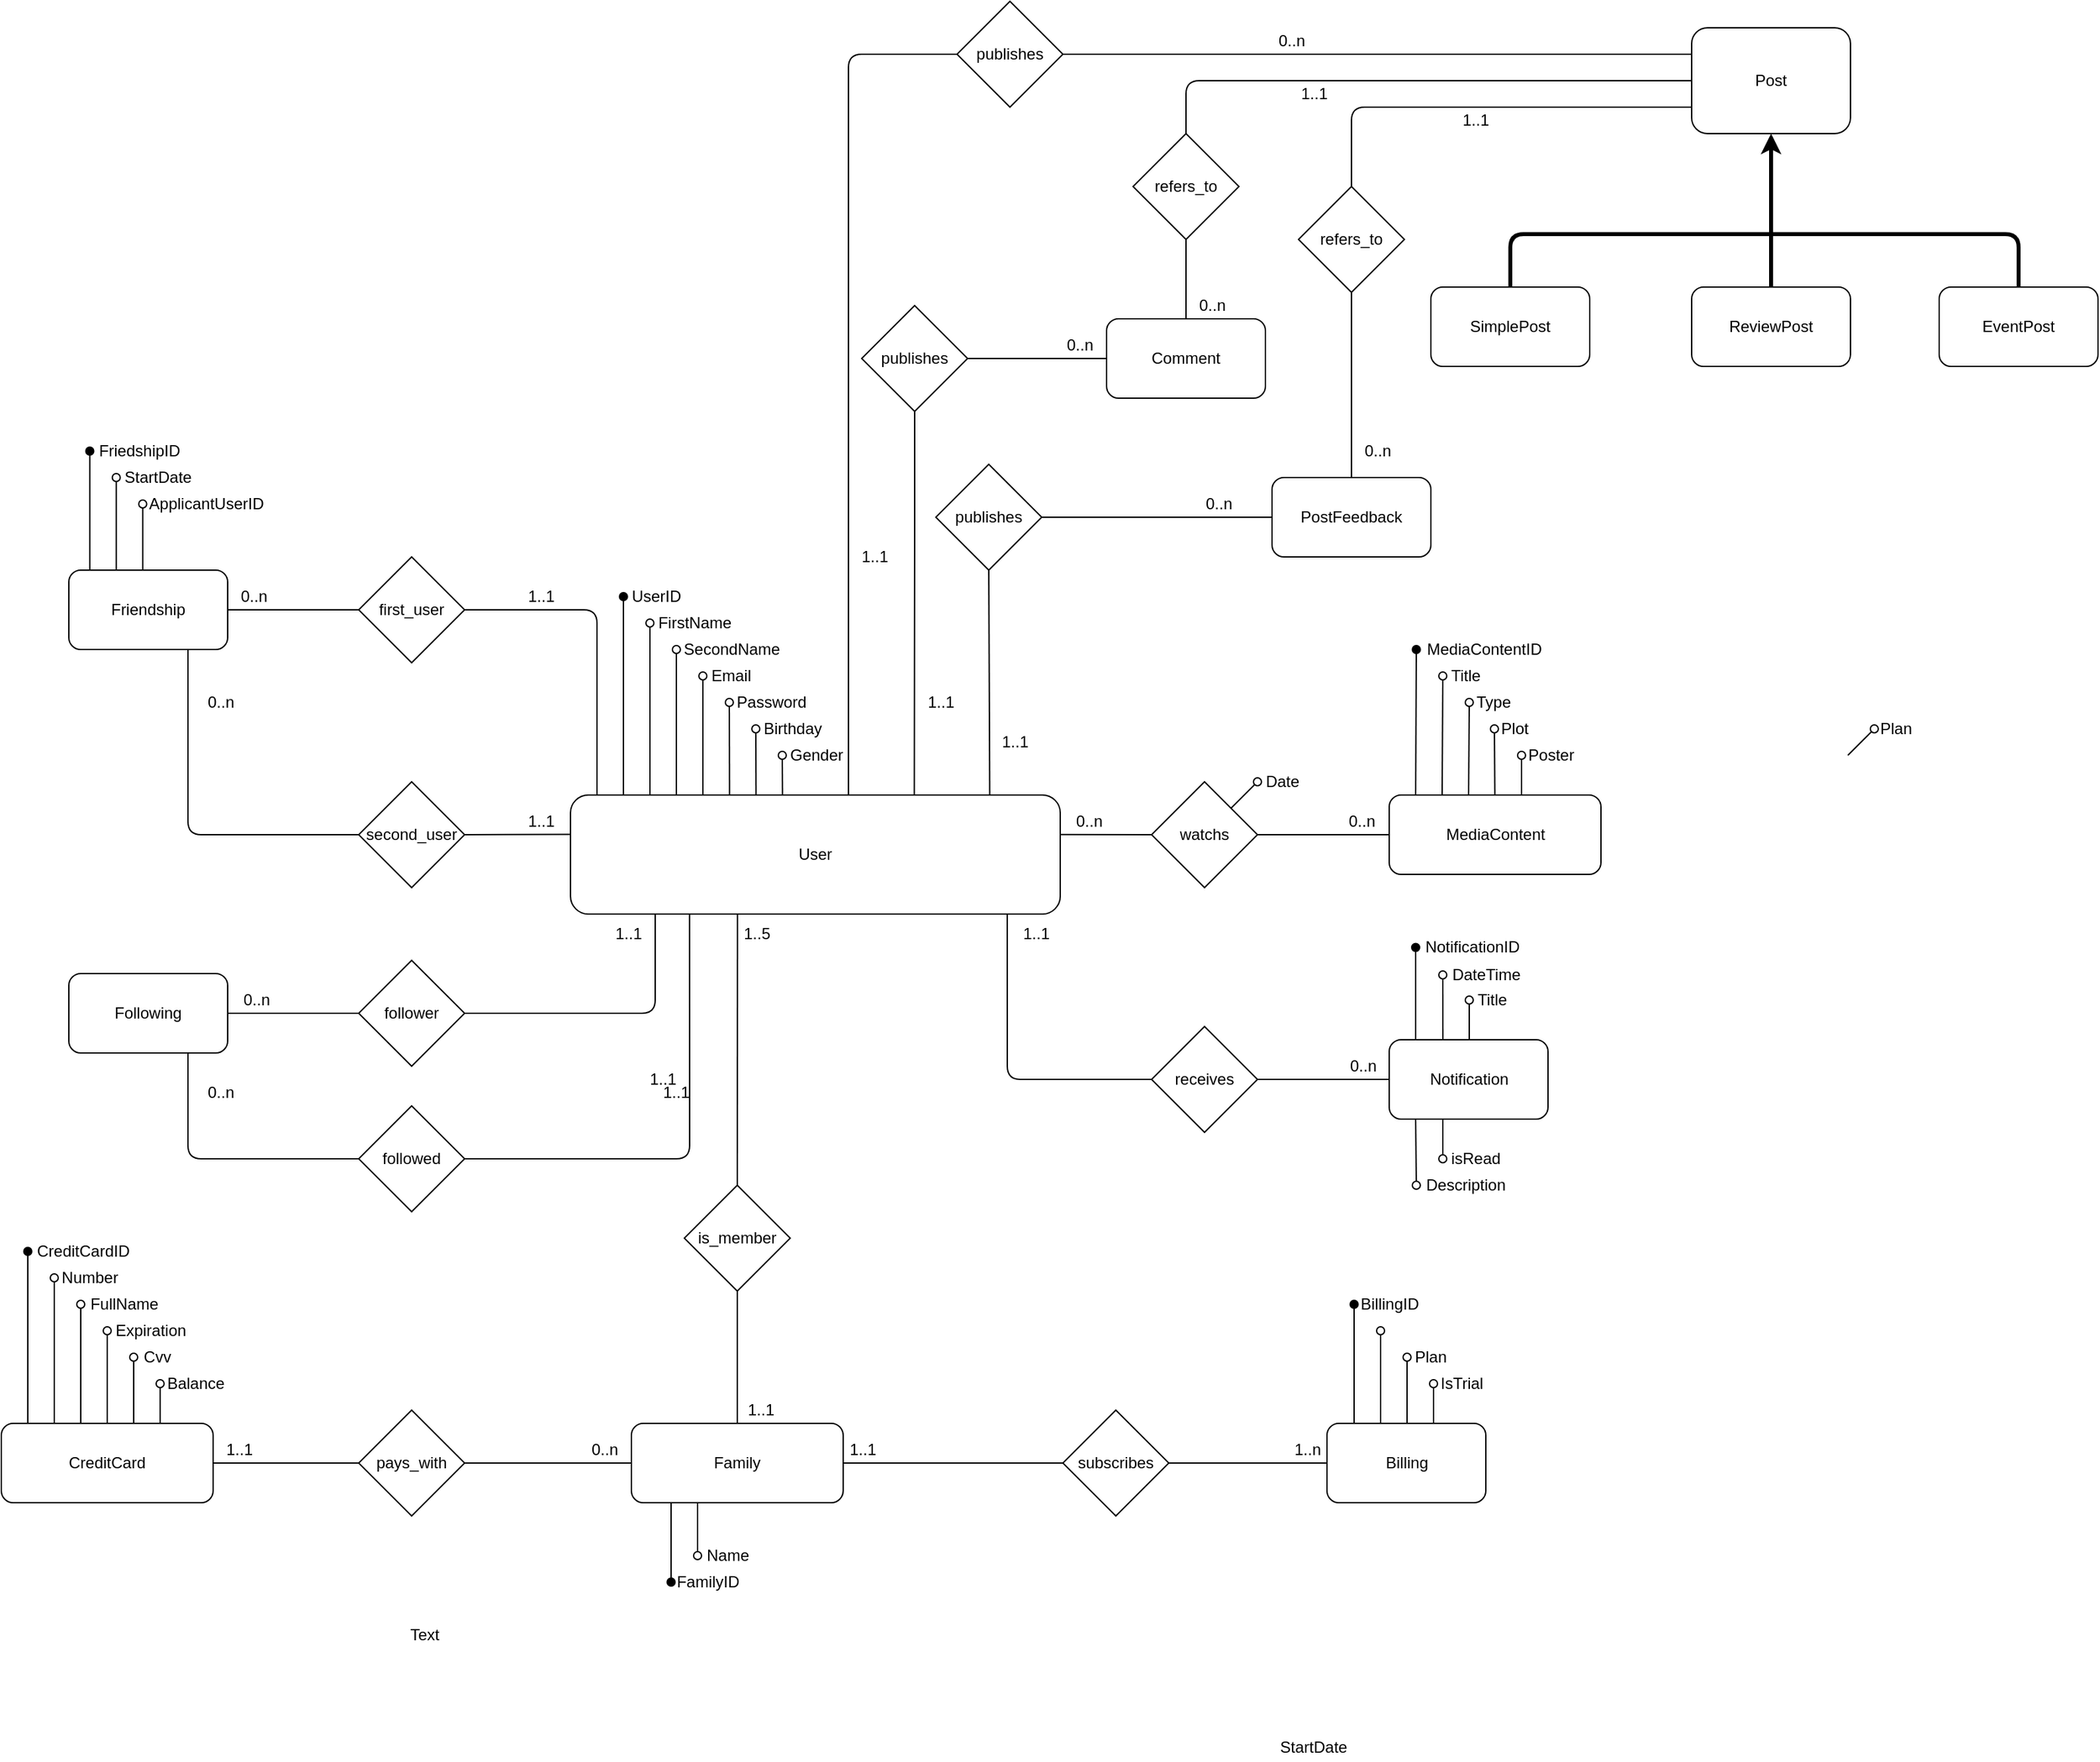 <mxfile type="device" version="12.8.1"><diagram id="L1P09S_5hTDsqI9xaxgo" name="Page-1"><mxGraphModel grid="1" tooltips="1" dx="4287" dy="3089" gridSize="10" guides="1" connect="1" arrows="1" fold="1" page="1" pageScale="1" pageWidth="827" pageHeight="1169" math="0" shadow="0"><root><mxCell id="0"/><mxCell id="1" parent="0"/><mxCell id="2-4jXwVwvctBE40ZgtUO-1" value="User" parent="1" vertex="1" style="rounded=1;whiteSpace=wrap;html=1;"><mxGeometry as="geometry" y="80" x="-370" width="370" height="90"/></mxCell><mxCell id="2-4jXwVwvctBE40ZgtUO-2" value="" parent="1" style="endArrow=oval;html=1;endFill=1;" edge="1"><mxGeometry as="geometry" width="50" height="50" relative="1"><mxPoint as="sourcePoint" y="80" x="-330"/><mxPoint as="targetPoint" y="-70" x="-330"/></mxGeometry></mxCell><mxCell id="2-4jXwVwvctBE40ZgtUO-3" value="" parent="1" style="endArrow=oval;html=1;endFill=0;" edge="1"><mxGeometry as="geometry" width="50" height="50" relative="1"><mxPoint as="sourcePoint" y="80" x="-310"/><mxPoint as="targetPoint" y="-50" x="-310"/></mxGeometry></mxCell><mxCell id="2-4jXwVwvctBE40ZgtUO-4" value="UserID" parent="1" vertex="1" style="text;html=1;strokeColor=none;fillColor=none;align=center;verticalAlign=middle;whiteSpace=wrap;rounded=0;"><mxGeometry as="geometry" y="-80" x="-325" width="40" height="20"/></mxCell><mxCell id="2-4jXwVwvctBE40ZgtUO-6" value="FirstName" parent="1" vertex="1" style="text;html=1;strokeColor=none;fillColor=none;align=center;verticalAlign=middle;whiteSpace=wrap;rounded=0;"><mxGeometry as="geometry" y="-60" x="-306" width="60" height="20"/></mxCell><mxCell id="2-4jXwVwvctBE40ZgtUO-7" value="" parent="1" style="endArrow=oval;html=1;endFill=0;" edge="1"><mxGeometry as="geometry" width="50" height="50" relative="1"><mxPoint as="sourcePoint" y="80" x="-290"/><mxPoint as="targetPoint" y="-30" x="-290"/></mxGeometry></mxCell><mxCell id="2-4jXwVwvctBE40ZgtUO-8" value="SecondName" parent="1" vertex="1" style="text;html=1;strokeColor=none;fillColor=none;align=center;verticalAlign=middle;whiteSpace=wrap;rounded=0;"><mxGeometry as="geometry" y="-40" x="-286" width="76" height="20"/></mxCell><mxCell id="2-4jXwVwvctBE40ZgtUO-11" value="" parent="1" style="endArrow=oval;html=1;endFill=0;" edge="1"><mxGeometry as="geometry" width="50" height="50" relative="1"><mxPoint as="sourcePoint" y="80" x="-270"/><mxPoint as="targetPoint" y="-10" x="-270"/></mxGeometry></mxCell><mxCell id="2-4jXwVwvctBE40ZgtUO-12" value="" parent="1" style="endArrow=oval;html=1;endFill=0;" edge="1"><mxGeometry as="geometry" width="50" height="50" relative="1"><mxPoint as="sourcePoint" y="80" x="-249.83"/><mxPoint as="targetPoint" y="10" x="-250"/></mxGeometry></mxCell><mxCell id="2-4jXwVwvctBE40ZgtUO-13" value="" parent="1" style="endArrow=oval;html=1;endFill=0;" edge="1"><mxGeometry as="geometry" width="50" height="50" relative="1"><mxPoint as="sourcePoint" y="80" x="-229.83"/><mxPoint as="targetPoint" y="30" x="-230"/></mxGeometry></mxCell><mxCell id="2-4jXwVwvctBE40ZgtUO-14" value="" parent="1" style="endArrow=oval;html=1;endFill=0;" edge="1"><mxGeometry as="geometry" width="50" height="50" relative="1"><mxPoint as="sourcePoint" y="80" x="-209.83"/><mxPoint as="targetPoint" y="50" x="-210"/></mxGeometry></mxCell><mxCell id="2-4jXwVwvctBE40ZgtUO-15" value="Email" parent="1" vertex="1" style="text;html=1;strokeColor=none;fillColor=none;align=center;verticalAlign=middle;whiteSpace=wrap;rounded=0;"><mxGeometry as="geometry" y="-20" x="-267" width="37" height="20"/></mxCell><mxCell id="2-4jXwVwvctBE40ZgtUO-16" value="Birthday" parent="1" vertex="1" style="text;html=1;strokeColor=none;fillColor=none;align=center;verticalAlign=middle;whiteSpace=wrap;rounded=0;"><mxGeometry as="geometry" y="20" x="-224" width="44" height="20"/></mxCell><mxCell id="2-4jXwVwvctBE40ZgtUO-17" value="Gender" parent="1" vertex="1" style="text;html=1;strokeColor=none;fillColor=none;align=center;verticalAlign=middle;whiteSpace=wrap;rounded=0;"><mxGeometry as="geometry" y="40" x="-203.76" width="40" height="20"/></mxCell><mxCell id="2-4jXwVwvctBE40ZgtUO-18" value="Password" parent="1" vertex="1" style="text;html=1;strokeColor=none;fillColor=none;align=center;verticalAlign=middle;whiteSpace=wrap;rounded=0;"><mxGeometry as="geometry" x="-245" width="54" height="20"/></mxCell><mxCell id="2-4jXwVwvctBE40ZgtUO-20" value="CreditCard" parent="1" vertex="1" style="rounded=1;whiteSpace=wrap;html=1;"><mxGeometry as="geometry" y="555" x="-800" width="160" height="60"/></mxCell><mxCell id="2-4jXwVwvctBE40ZgtUO-21" value="" parent="1" style="endArrow=oval;html=1;endFill=0;exitX=0.25;exitY=0;exitDx=0;exitDy=0;" edge="1" source="2-4jXwVwvctBE40ZgtUO-20"><mxGeometry as="geometry" width="50" height="50" relative="1"><mxPoint as="sourcePoint" y="535" x="-760"/><mxPoint as="targetPoint" y="445" x="-760"/></mxGeometry></mxCell><mxCell id="2-4jXwVwvctBE40ZgtUO-22" value="Number" parent="1" vertex="1" style="text;html=1;strokeColor=none;fillColor=none;align=center;verticalAlign=middle;whiteSpace=wrap;rounded=0;"><mxGeometry as="geometry" y="435" x="-756" width="46" height="20"/></mxCell><mxCell id="2-4jXwVwvctBE40ZgtUO-23" value="" parent="1" style="endArrow=oval;html=1;endFill=0;exitX=0.375;exitY=0;exitDx=0;exitDy=0;exitPerimeter=0;" edge="1" source="2-4jXwVwvctBE40ZgtUO-20"><mxGeometry as="geometry" width="50" height="50" relative="1"><mxPoint as="sourcePoint" y="535" x="-740"/><mxPoint as="targetPoint" y="465" x="-740"/></mxGeometry></mxCell><mxCell id="2-4jXwVwvctBE40ZgtUO-25" value="FullName" parent="1" vertex="1" style="text;html=1;strokeColor=none;fillColor=none;align=center;verticalAlign=middle;whiteSpace=wrap;rounded=0;"><mxGeometry as="geometry" y="455" x="-736" width="58" height="20"/></mxCell><mxCell id="2-4jXwVwvctBE40ZgtUO-26" value="" parent="1" style="endArrow=oval;html=1;endFill=0;exitX=0.5;exitY=0;exitDx=0;exitDy=0;" edge="1" source="2-4jXwVwvctBE40ZgtUO-20"><mxGeometry as="geometry" width="50" height="50" relative="1"><mxPoint as="sourcePoint" y="535" x="-720"/><mxPoint as="targetPoint" y="485" x="-720"/></mxGeometry></mxCell><mxCell id="2-4jXwVwvctBE40ZgtUO-28" value="Expiration" parent="1" vertex="1" style="text;html=1;strokeColor=none;fillColor=none;align=center;verticalAlign=middle;whiteSpace=wrap;rounded=0;"><mxGeometry as="geometry" y="475" x="-716" width="58" height="20"/></mxCell><mxCell id="2-4jXwVwvctBE40ZgtUO-29" value="" parent="1" style="endArrow=oval;html=1;endFill=0;exitX=0.625;exitY=0;exitDx=0;exitDy=0;exitPerimeter=0;" edge="1" source="2-4jXwVwvctBE40ZgtUO-20"><mxGeometry as="geometry" width="50" height="50" relative="1"><mxPoint as="sourcePoint" y="535" x="-700"/><mxPoint as="targetPoint" y="505" x="-700"/></mxGeometry></mxCell><mxCell id="2-4jXwVwvctBE40ZgtUO-30" value="Cvv" parent="1" vertex="1" style="text;html=1;strokeColor=none;fillColor=none;align=center;verticalAlign=middle;whiteSpace=wrap;rounded=0;"><mxGeometry as="geometry" y="495" x="-697" width="30" height="20"/></mxCell><mxCell id="2-4jXwVwvctBE40ZgtUO-31" value="subscribes" parent="1" vertex="1" style="rhombus;whiteSpace=wrap;html=1;"><mxGeometry as="geometry" y="545" x="2" width="80" height="80"/></mxCell><mxCell id="2-4jXwVwvctBE40ZgtUO-32" value="" parent="1" style="endArrow=none;html=1;entryX=0;entryY=0.5;entryDx=0;entryDy=0;exitX=0;exitY=1;exitDx=0;exitDy=0;" edge="1" source="2-4jXwVwvctBE40ZgtUO-45" target="2-4jXwVwvctBE40ZgtUO-31"><mxGeometry as="geometry" width="50" height="50" relative="1"><mxPoint as="sourcePoint" y="635" x="-140"/><mxPoint as="targetPoint" y="625" x="20"/></mxGeometry></mxCell><mxCell id="2-4jXwVwvctBE40ZgtUO-33" value="" parent="1" style="endArrow=none;html=1;exitX=1;exitY=0.5;exitDx=0;exitDy=0;entryX=0;entryY=0.5;entryDx=0;entryDy=0;" edge="1" source="2-4jXwVwvctBE40ZgtUO-31" target="2-4jXwVwvctBE40ZgtUO-43"><mxGeometry as="geometry" width="50" height="50" relative="1"><mxPoint as="sourcePoint" y="695" x="122"/><mxPoint as="targetPoint" y="695" x="412"/></mxGeometry></mxCell><mxCell id="2-4jXwVwvctBE40ZgtUO-35" value="" parent="1" style="endArrow=oval;html=1;endFill=0;" edge="1"><mxGeometry as="geometry" width="50" height="50" relative="1"><mxPoint as="sourcePoint" y="50" x="595"/><mxPoint as="targetPoint" y="30" x="615"/></mxGeometry></mxCell><mxCell id="2-4jXwVwvctBE40ZgtUO-36" value="Plan" parent="1" vertex="1" style="text;html=1;strokeColor=none;fillColor=none;align=center;verticalAlign=middle;whiteSpace=wrap;rounded=0;"><mxGeometry as="geometry" y="20" x="618" width="27" height="20"/></mxCell><mxCell id="2-4jXwVwvctBE40ZgtUO-43" value="Billing" parent="1" vertex="1" style="rounded=1;whiteSpace=wrap;html=1;"><mxGeometry as="geometry" y="555" x="201.5" width="120" height="60"/></mxCell><mxCell id="2-4jXwVwvctBE40ZgtUO-44" value="1..n" parent="1" vertex="1" style="text;html=1;strokeColor=none;fillColor=none;align=center;verticalAlign=middle;whiteSpace=wrap;rounded=0;"><mxGeometry as="geometry" y="565" x="171.5" width="30" height="20"/></mxCell><mxCell id="2-4jXwVwvctBE40ZgtUO-45" value="1..1" parent="1" vertex="1" style="text;html=1;strokeColor=none;fillColor=none;align=center;verticalAlign=middle;whiteSpace=wrap;rounded=0;"><mxGeometry as="geometry" y="565" x="-164" width="30" height="20"/></mxCell><mxCell id="2-4jXwVwvctBE40ZgtUO-46" value="" parent="1" style="endArrow=oval;html=1;endFill=1;" edge="1"><mxGeometry as="geometry" width="50" height="50" relative="1"><mxPoint as="sourcePoint" y="555" x="222"/><mxPoint as="targetPoint" y="465" x="222"/></mxGeometry></mxCell><mxCell id="2-4jXwVwvctBE40ZgtUO-47" value="BillingID" parent="1" vertex="1" style="text;html=1;strokeColor=none;fillColor=none;align=center;verticalAlign=middle;whiteSpace=wrap;rounded=0;"><mxGeometry as="geometry" y="455" x="226" width="46" height="20"/></mxCell><mxCell id="2-4jXwVwvctBE40ZgtUO-48" value="" parent="1" style="endArrow=oval;html=1;endFill=0;" edge="1"><mxGeometry as="geometry" width="50" height="50" relative="1"><mxPoint as="sourcePoint" y="555" x="242"/><mxPoint as="targetPoint" y="485" x="242"/></mxGeometry></mxCell><mxCell id="2-4jXwVwvctBE40ZgtUO-49" value="Plan" parent="1" vertex="1" style="text;html=1;strokeColor=none;fillColor=none;align=center;verticalAlign=middle;whiteSpace=wrap;rounded=0;"><mxGeometry as="geometry" y="495" x="267" width="26" height="20"/></mxCell><mxCell id="2-4jXwVwvctBE40ZgtUO-50" value="" parent="1" style="endArrow=oval;html=1;endFill=0;" edge="1"><mxGeometry as="geometry" width="50" height="50" relative="1"><mxPoint as="sourcePoint" y="555" x="262"/><mxPoint as="targetPoint" y="505" x="262"/></mxGeometry></mxCell><mxCell id="2-4jXwVwvctBE40ZgtUO-51" value="StartDate" parent="1" vertex="1" style="text;html=1;strokeColor=none;fillColor=none;align=center;verticalAlign=middle;whiteSpace=wrap;rounded=0;"><mxGeometry as="geometry" y="790" x="164" width="55" height="20"/></mxCell><mxCell id="2-4jXwVwvctBE40ZgtUO-52" value="" parent="1" style="endArrow=oval;html=1;endFill=0;" edge="1"><mxGeometry as="geometry" width="50" height="50" relative="1"><mxPoint as="sourcePoint" y="555" x="282"/><mxPoint as="targetPoint" y="525" x="282"/></mxGeometry></mxCell><mxCell id="2-4jXwVwvctBE40ZgtUO-53" value="IsTrial" parent="1" vertex="1" style="text;html=1;strokeColor=none;fillColor=none;align=center;verticalAlign=middle;whiteSpace=wrap;rounded=0;"><mxGeometry as="geometry" y="515" x="285" width="37" height="20"/></mxCell><mxCell id="2-4jXwVwvctBE40ZgtUO-54" value="pays_with" parent="1" vertex="1" style="rhombus;whiteSpace=wrap;html=1;"><mxGeometry as="geometry" y="545" x="-530" width="80" height="80"/></mxCell><mxCell id="2-4jXwVwvctBE40ZgtUO-55" value="" parent="1" style="endArrow=none;html=1;exitX=1;exitY=0.5;exitDx=0;exitDy=0;entryX=0;entryY=0.5;entryDx=0;entryDy=0;" edge="1" source="2-4jXwVwvctBE40ZgtUO-20" target="2-4jXwVwvctBE40ZgtUO-54"><mxGeometry as="geometry" width="50" height="50" relative="1"><mxPoint as="sourcePoint" y="705" x="-600"/><mxPoint as="targetPoint" y="655" x="-550"/></mxGeometry></mxCell><mxCell id="2-4jXwVwvctBE40ZgtUO-56" value="" parent="1" style="endArrow=none;html=1;exitX=1;exitY=0.5;exitDx=0;exitDy=0;entryX=1;entryY=1;entryDx=0;entryDy=0;" edge="1" source="2-4jXwVwvctBE40ZgtUO-54" target="2-4jXwVwvctBE40ZgtUO-59"><mxGeometry as="geometry" width="50" height="50" relative="1"><mxPoint as="sourcePoint" y="675" x="-440"/><mxPoint as="targetPoint" y="625" x="-430"/></mxGeometry></mxCell><mxCell id="2-4jXwVwvctBE40ZgtUO-57" value="1..1" parent="1" vertex="1" style="text;html=1;strokeColor=none;fillColor=none;align=center;verticalAlign=middle;whiteSpace=wrap;rounded=0;"><mxGeometry as="geometry" y="565" x="-640" width="40" height="20"/></mxCell><mxCell id="2-4jXwVwvctBE40ZgtUO-59" value="0..n" parent="1" vertex="1" style="text;html=1;strokeColor=none;fillColor=none;align=center;verticalAlign=middle;whiteSpace=wrap;rounded=0;"><mxGeometry as="geometry" y="565" x="-364" width="40" height="20"/></mxCell><mxCell id="iwlyGIlULVPHcYaXjed1-1" value="Family" parent="1" vertex="1" style="rounded=1;whiteSpace=wrap;html=1;"><mxGeometry as="geometry" y="555" x="-324" width="160" height="60"/></mxCell><mxCell id="iwlyGIlULVPHcYaXjed1-2" value="" parent="1" style="endArrow=none;html=1;endFill=0;startArrow=oval;startFill=1;" edge="1"><mxGeometry as="geometry" width="50" height="50" relative="1"><mxPoint as="sourcePoint" y="675" x="-294"/><mxPoint as="targetPoint" y="615" x="-294"/></mxGeometry></mxCell><mxCell id="iwlyGIlULVPHcYaXjed1-3" value="FamilyID" parent="1" vertex="1" style="text;html=1;strokeColor=none;fillColor=none;align=center;verticalAlign=middle;whiteSpace=wrap;rounded=0;"><mxGeometry as="geometry" y="665" x="-294" width="56" height="20"/></mxCell><mxCell id="iwlyGIlULVPHcYaXjed1-4" value="" parent="1" style="endArrow=none;html=1;endFill=0;startArrow=oval;startFill=0;" edge="1"><mxGeometry as="geometry" width="50" height="50" relative="1"><mxPoint as="sourcePoint" y="655" x="-274"/><mxPoint as="targetPoint" y="615" x="-274"/></mxGeometry></mxCell><mxCell id="iwlyGIlULVPHcYaXjed1-5" value="Name" parent="1" vertex="1" style="text;html=1;strokeColor=none;fillColor=none;align=center;verticalAlign=middle;whiteSpace=wrap;rounded=0;"><mxGeometry as="geometry" y="645" x="-274" width="46" height="20"/></mxCell><mxCell id="iwlyGIlULVPHcYaXjed1-6" value="is_member" parent="1" vertex="1" style="rhombus;whiteSpace=wrap;html=1;"><mxGeometry as="geometry" y="375" x="-284" width="80" height="80"/></mxCell><mxCell id="iwlyGIlULVPHcYaXjed1-7" value="" parent="1" style="endArrow=none;html=1;entryX=0.341;entryY=1;entryDx=0;entryDy=0;exitX=0.5;exitY=0;exitDx=0;exitDy=0;entryPerimeter=0;" edge="1" source="iwlyGIlULVPHcYaXjed1-6" target="2-4jXwVwvctBE40ZgtUO-1"><mxGeometry as="geometry" width="50" height="50" relative="1"><mxPoint as="sourcePoint" y="385" x="-130"/><mxPoint as="targetPoint" y="175" x="-235"/></mxGeometry></mxCell><mxCell id="iwlyGIlULVPHcYaXjed1-8" value="" parent="1" style="endArrow=none;html=1;entryX=0.5;entryY=1;entryDx=0;entryDy=0;exitX=0.5;exitY=0;exitDx=0;exitDy=0;" edge="1" source="iwlyGIlULVPHcYaXjed1-1" target="iwlyGIlULVPHcYaXjed1-6"><mxGeometry as="geometry" width="50" height="50" relative="1"><mxPoint as="sourcePoint" y="435" x="-124"/><mxPoint as="targetPoint" y="385" x="-74"/></mxGeometry></mxCell><mxCell id="iwlyGIlULVPHcYaXjed1-9" value="1..1" parent="1" vertex="1" style="text;html=1;strokeColor=none;fillColor=none;align=center;verticalAlign=middle;whiteSpace=wrap;rounded=0;"><mxGeometry as="geometry" y="535" x="-241" width="30" height="20"/></mxCell><mxCell id="iwlyGIlULVPHcYaXjed1-10" value="1..5" parent="1" vertex="1" style="text;html=1;strokeColor=none;fillColor=none;align=center;verticalAlign=middle;whiteSpace=wrap;rounded=0;"><mxGeometry as="geometry" y="175" x="-244" width="30" height="20"/></mxCell><mxCell id="5aN66x5eL9GdeBPAM2HW-1" value="" parent="1" style="endArrow=oval;html=1;endFill=1;" edge="1"><mxGeometry as="geometry" width="50" height="50" relative="1"><mxPoint as="sourcePoint" y="555" x="-780"/><mxPoint as="targetPoint" y="425" x="-780"/></mxGeometry></mxCell><mxCell id="5aN66x5eL9GdeBPAM2HW-2" value="CreditCardID" parent="1" vertex="1" style="text;html=1;strokeColor=none;fillColor=none;align=center;verticalAlign=middle;whiteSpace=wrap;rounded=0;"><mxGeometry as="geometry" y="415" x="-776" width="76" height="20"/></mxCell><mxCell id="5aN66x5eL9GdeBPAM2HW-3" value="" parent="1" style="endArrow=oval;html=1;endFill=0;exitX=0.625;exitY=0;exitDx=0;exitDy=0;exitPerimeter=0;" edge="1"><mxGeometry as="geometry" width="50" height="50" relative="1"><mxPoint as="sourcePoint" y="555" x="-680.03"/><mxPoint as="targetPoint" y="525" x="-680.03"/></mxGeometry></mxCell><mxCell id="5aN66x5eL9GdeBPAM2HW-4" value="Balance" parent="1" vertex="1" style="text;html=1;strokeColor=none;fillColor=none;align=center;verticalAlign=middle;whiteSpace=wrap;rounded=0;"><mxGeometry as="geometry" y="515" x="-677" width="48" height="20"/></mxCell><mxCell id="5aN66x5eL9GdeBPAM2HW-6" value="MediaContent" parent="1" vertex="1" style="rounded=1;whiteSpace=wrap;html=1;"><mxGeometry as="geometry" y="80" x="248.5" width="160" height="60"/></mxCell><mxCell id="5aN66x5eL9GdeBPAM2HW-15" value="" parent="1" style="endArrow=oval;html=1;endFill=1;" edge="1"><mxGeometry as="geometry" width="50" height="50" relative="1"><mxPoint as="sourcePoint" y="80" x="268.5"/><mxPoint as="targetPoint" y="-30" x="269"/></mxGeometry></mxCell><mxCell id="5aN66x5eL9GdeBPAM2HW-16" value="MediaContentID" parent="1" vertex="1" style="text;html=1;strokeColor=none;fillColor=none;align=center;verticalAlign=middle;whiteSpace=wrap;rounded=0;"><mxGeometry as="geometry" y="-40" x="271.5" width="96.5" height="20"/></mxCell><mxCell id="5aN66x5eL9GdeBPAM2HW-17" value="" parent="1" style="endArrow=oval;html=1;endFill=0;" edge="1"><mxGeometry as="geometry" width="50" height="50" relative="1"><mxPoint as="sourcePoint" y="80" x="288.5"/><mxPoint as="targetPoint" y="-10" x="289"/></mxGeometry></mxCell><mxCell id="5aN66x5eL9GdeBPAM2HW-18" value="Type" parent="1" vertex="1" style="text;html=1;strokeColor=none;fillColor=none;align=center;verticalAlign=middle;whiteSpace=wrap;rounded=0;"><mxGeometry as="geometry" x="313" width="28.5" height="20"/></mxCell><mxCell id="5aN66x5eL9GdeBPAM2HW-19" value="" parent="1" style="endArrow=oval;html=1;endFill=0;" edge="1"><mxGeometry as="geometry" width="50" height="50" relative="1"><mxPoint as="sourcePoint" y="80" x="308.5"/><mxPoint as="targetPoint" y="10" x="309"/></mxGeometry></mxCell><mxCell id="5aN66x5eL9GdeBPAM2HW-20" value="Title" parent="1" vertex="1" style="text;html=1;strokeColor=none;fillColor=none;align=center;verticalAlign=middle;whiteSpace=wrap;rounded=0;"><mxGeometry as="geometry" y="-20" x="293" width="26.5" height="20"/></mxCell><mxCell id="5aN66x5eL9GdeBPAM2HW-21" value="" parent="1" style="endArrow=oval;html=1;endFill=0;" edge="1"><mxGeometry as="geometry" width="50" height="50" relative="1"><mxPoint as="sourcePoint" y="80" x="348.5"/><mxPoint as="targetPoint" y="50" x="348.5"/></mxGeometry></mxCell><mxCell id="5aN66x5eL9GdeBPAM2HW-22" value="Poster" parent="1" vertex="1" style="text;html=1;strokeColor=none;fillColor=none;align=center;verticalAlign=middle;whiteSpace=wrap;rounded=0;"><mxGeometry as="geometry" y="40" x="351.5" width="37.5" height="20"/></mxCell><mxCell id="5aN66x5eL9GdeBPAM2HW-23" value="" parent="1" style="endArrow=oval;html=1;endFill=0;" edge="1"><mxGeometry as="geometry" width="50" height="50" relative="1"><mxPoint as="sourcePoint" y="80" x="328.33"/><mxPoint as="targetPoint" y="30" x="328"/></mxGeometry></mxCell><mxCell id="5aN66x5eL9GdeBPAM2HW-24" value="Plot" parent="1" vertex="1" style="text;html=1;strokeColor=none;fillColor=none;align=center;verticalAlign=middle;whiteSpace=wrap;rounded=0;"><mxGeometry as="geometry" y="20" x="331" width="25" height="20"/></mxCell><mxCell id="TRpD3Uaqjmw3FwHSKE-C-1" value="watchs" parent="1" vertex="1" style="rhombus;whiteSpace=wrap;html=1;"><mxGeometry as="geometry" y="70" x="69" width="80" height="80"/></mxCell><mxCell id="TRpD3Uaqjmw3FwHSKE-C-2" value="" parent="1" style="endArrow=none;html=1;exitX=-0.047;exitY=0.994;exitDx=0;exitDy=0;entryX=0;entryY=0.5;entryDx=0;entryDy=0;exitPerimeter=0;" edge="1" source="TRpD3Uaqjmw3FwHSKE-C-4" target="TRpD3Uaqjmw3FwHSKE-C-1"><mxGeometry as="geometry" width="50" height="50" relative="1"><mxPoint as="sourcePoint" y="220" x="-8"/><mxPoint as="targetPoint" y="170" x="42"/></mxGeometry></mxCell><mxCell id="TRpD3Uaqjmw3FwHSKE-C-3" value="" parent="1" style="endArrow=none;html=1;exitX=1;exitY=0.5;exitDx=0;exitDy=0;entryX=0;entryY=0.5;entryDx=0;entryDy=0;" edge="1" source="TRpD3Uaqjmw3FwHSKE-C-1" target="5aN66x5eL9GdeBPAM2HW-6"><mxGeometry as="geometry" width="50" height="50" relative="1"><mxPoint as="sourcePoint" y="260" x="139"/><mxPoint as="targetPoint" y="210" x="189"/></mxGeometry></mxCell><mxCell id="TRpD3Uaqjmw3FwHSKE-C-4" value="0..n" parent="1" vertex="1" style="text;html=1;strokeColor=none;fillColor=none;align=center;verticalAlign=middle;whiteSpace=wrap;rounded=0;"><mxGeometry as="geometry" y="90" x="2" width="40" height="20"/></mxCell><mxCell id="TRpD3Uaqjmw3FwHSKE-C-5" value="0..n" parent="1" vertex="1" style="text;html=1;strokeColor=none;fillColor=none;align=center;verticalAlign=middle;whiteSpace=wrap;rounded=0;"><mxGeometry as="geometry" y="90" x="208" width="40" height="20"/></mxCell><mxCell id="TRpD3Uaqjmw3FwHSKE-C-8" value="" parent="1" style="endArrow=oval;html=1;endFill=0;exitX=1;exitY=0;exitDx=0;exitDy=0;" edge="1" source="TRpD3Uaqjmw3FwHSKE-C-1"><mxGeometry as="geometry" width="50" height="50" relative="1"><mxPoint as="sourcePoint" y="90" x="139.0"/><mxPoint as="targetPoint" y="70" x="149"/></mxGeometry></mxCell><mxCell id="TRpD3Uaqjmw3FwHSKE-C-9" value="Date" parent="1" vertex="1" style="text;html=1;strokeColor=none;fillColor=none;align=center;verticalAlign=middle;whiteSpace=wrap;rounded=0;"><mxGeometry as="geometry" y="60" x="153" width="30" height="20"/></mxCell><mxCell id="TRpD3Uaqjmw3FwHSKE-C-17" value="Friendship" parent="1" vertex="1" style="rounded=1;whiteSpace=wrap;html=1;"><mxGeometry as="geometry" y="-90" x="-749" width="120" height="60"/></mxCell><mxCell id="TRpD3Uaqjmw3FwHSKE-C-18" value="first_user" parent="1" vertex="1" style="rhombus;whiteSpace=wrap;html=1;"><mxGeometry as="geometry" y="-100" x="-530" width="80" height="80"/></mxCell><mxCell id="TRpD3Uaqjmw3FwHSKE-C-19" value="" parent="1" style="endArrow=none;html=1;exitX=1;exitY=0.5;exitDx=0;exitDy=0;entryX=0;entryY=0.5;entryDx=0;entryDy=0;" edge="1" source="TRpD3Uaqjmw3FwHSKE-C-17" target="TRpD3Uaqjmw3FwHSKE-C-18"><mxGeometry as="geometry" width="50" height="50" relative="1"><mxPoint as="sourcePoint" y="50" x="-582"/><mxPoint as="targetPoint" y="-60" x="-532"/></mxGeometry></mxCell><mxCell id="TRpD3Uaqjmw3FwHSKE-C-21" value="" parent="1" style="endArrow=none;html=1;exitX=1;exitY=0.5;exitDx=0;exitDy=0;" edge="1" source="TRpD3Uaqjmw3FwHSKE-C-18"><mxGeometry as="geometry" width="50" height="50" relative="1"><mxPoint as="sourcePoint" x="-450"/><mxPoint as="targetPoint" y="80" x="-350"/><Array as="points"><mxPoint y="-60" x="-350"/></Array></mxGeometry></mxCell><mxCell id="TRpD3Uaqjmw3FwHSKE-C-22" value="0..n" parent="1" vertex="1" style="text;html=1;strokeColor=none;fillColor=none;align=center;verticalAlign=middle;whiteSpace=wrap;rounded=0;"><mxGeometry as="geometry" y="-80" x="-629" width="40" height="20"/></mxCell><mxCell id="TRpD3Uaqjmw3FwHSKE-C-23" value="1..1" parent="1" vertex="1" style="text;html=1;strokeColor=none;fillColor=none;align=center;verticalAlign=middle;whiteSpace=wrap;rounded=0;"><mxGeometry as="geometry" y="-80" x="-412" width="40" height="20"/></mxCell><mxCell id="TRpD3Uaqjmw3FwHSKE-C-24" value="" parent="1" style="endArrow=oval;html=1;endFill=1;" edge="1"><mxGeometry as="geometry" width="50" height="50" relative="1"><mxPoint as="sourcePoint" y="-90" x="-733.17"/><mxPoint as="targetPoint" y="-180.0" x="-733.17"/></mxGeometry></mxCell><mxCell id="TRpD3Uaqjmw3FwHSKE-C-25" value="FriedshipID" parent="1" vertex="1" style="text;html=1;strokeColor=none;fillColor=none;align=center;verticalAlign=middle;whiteSpace=wrap;rounded=0;"><mxGeometry as="geometry" y="-190" x="-729.17" width="67.17" height="20"/></mxCell><mxCell id="TRpD3Uaqjmw3FwHSKE-C-26" value="" parent="1" style="endArrow=oval;html=1;endFill=0;" edge="1"><mxGeometry as="geometry" width="50" height="50" relative="1"><mxPoint as="sourcePoint" y="-90" x="-713.17"/><mxPoint as="targetPoint" y="-160.0" x="-713.17"/></mxGeometry></mxCell><mxCell id="TRpD3Uaqjmw3FwHSKE-C-27" value="ApplicantUserID" parent="1" vertex="1" style="text;html=1;strokeColor=none;fillColor=none;align=center;verticalAlign=middle;whiteSpace=wrap;rounded=0;"><mxGeometry as="geometry" y="-150" x="-688.17" width="86.17" height="20"/></mxCell><mxCell id="TRpD3Uaqjmw3FwHSKE-C-28" value="" parent="1" style="endArrow=oval;html=1;endFill=0;" edge="1"><mxGeometry as="geometry" width="50" height="50" relative="1"><mxPoint as="sourcePoint" y="-90" x="-693.17"/><mxPoint as="targetPoint" y="-140.0" x="-693.17"/></mxGeometry></mxCell><mxCell id="TRpD3Uaqjmw3FwHSKE-C-29" value="StartDate" parent="1" vertex="1" style="text;html=1;strokeColor=none;fillColor=none;align=center;verticalAlign=middle;whiteSpace=wrap;rounded=0;"><mxGeometry as="geometry" y="-170" x="-709.17" width="55" height="20"/></mxCell><mxCell id="tSTBfTM7DXqQjI8-OK6j-3" value="Following" parent="1" vertex="1" style="rounded=1;whiteSpace=wrap;html=1;"><mxGeometry as="geometry" y="215" x="-749" width="120" height="60"/></mxCell><mxCell id="tSTBfTM7DXqQjI8-OK6j-4" value="follower" parent="1" vertex="1" style="rhombus;whiteSpace=wrap;html=1;"><mxGeometry as="geometry" y="205" x="-530" width="80" height="80"/></mxCell><mxCell id="tSTBfTM7DXqQjI8-OK6j-5" value="" parent="1" style="endArrow=none;html=1;exitX=1;exitY=0.5;exitDx=0;exitDy=0;entryX=0;entryY=0.5;entryDx=0;entryDy=0;" edge="1" source="tSTBfTM7DXqQjI8-OK6j-3" target="tSTBfTM7DXqQjI8-OK6j-4"><mxGeometry as="geometry" width="50" height="50" relative="1"><mxPoint as="sourcePoint" y="365" x="-550"/><mxPoint as="targetPoint" y="315" x="-500"/></mxGeometry></mxCell><mxCell id="tSTBfTM7DXqQjI8-OK6j-6" value="" parent="1" style="endArrow=none;html=1;exitX=1;exitY=0.5;exitDx=0;exitDy=0;entryX=0.173;entryY=0.997;entryDx=0;entryDy=0;entryPerimeter=0;" edge="1" source="tSTBfTM7DXqQjI8-OK6j-4" target="2-4jXwVwvctBE40ZgtUO-1"><mxGeometry as="geometry" width="50" height="50" relative="1"><mxPoint as="sourcePoint" y="435" x="-420"/><mxPoint as="targetPoint" y="175" x="-302.5"/><Array as="points"><mxPoint y="245" x="-306"/></Array></mxGeometry></mxCell><mxCell id="tSTBfTM7DXqQjI8-OK6j-9" value="0..n" parent="1" vertex="1" style="text;html=1;strokeColor=none;fillColor=none;align=center;verticalAlign=middle;whiteSpace=wrap;rounded=0;"><mxGeometry as="geometry" y="225" x="-627" width="40" height="20"/></mxCell><mxCell id="tSTBfTM7DXqQjI8-OK6j-10" value="1..1" parent="1" vertex="1" style="text;html=1;strokeColor=none;fillColor=none;align=center;verticalAlign=middle;whiteSpace=wrap;rounded=0;"><mxGeometry as="geometry" y="175" x="-346" width="40" height="20"/></mxCell><mxCell id="tSTBfTM7DXqQjI8-OK6j-11" value="second_user" parent="1" vertex="1" style="rhombus;whiteSpace=wrap;html=1;"><mxGeometry as="geometry" y="70" x="-530" width="80" height="80"/></mxCell><mxCell id="tSTBfTM7DXqQjI8-OK6j-12" value="" parent="1" style="endArrow=none;html=1;exitX=0.75;exitY=1;exitDx=0;exitDy=0;entryX=0;entryY=0.5;entryDx=0;entryDy=0;" edge="1" source="TRpD3Uaqjmw3FwHSKE-C-17" target="tSTBfTM7DXqQjI8-OK6j-11"><mxGeometry as="geometry" width="50" height="50" relative="1"><mxPoint as="sourcePoint" y="90" x="-600"/><mxPoint as="targetPoint" y="40" x="-550"/><Array as="points"><mxPoint y="110" x="-659"/></Array></mxGeometry></mxCell><mxCell id="tSTBfTM7DXqQjI8-OK6j-13" value="" parent="1" style="endArrow=none;html=1;exitX=1;exitY=0.5;exitDx=0;exitDy=0;entryX=0;entryY=0.331;entryDx=0;entryDy=0;entryPerimeter=0;" edge="1" source="tSTBfTM7DXqQjI8-OK6j-11" target="2-4jXwVwvctBE40ZgtUO-1"><mxGeometry as="geometry" width="50" height="50" relative="1"><mxPoint as="sourcePoint" y="180" x="-440"/><mxPoint as="targetPoint" y="130" x="-390"/></mxGeometry></mxCell><mxCell id="tSTBfTM7DXqQjI8-OK6j-14" value="0..n" parent="1" vertex="1" style="text;html=1;strokeColor=none;fillColor=none;align=center;verticalAlign=middle;whiteSpace=wrap;rounded=0;"><mxGeometry as="geometry" x="-654" width="40" height="20"/></mxCell><mxCell id="tSTBfTM7DXqQjI8-OK6j-15" value="1..1" parent="1" vertex="1" style="text;html=1;strokeColor=none;fillColor=none;align=center;verticalAlign=middle;whiteSpace=wrap;rounded=0;"><mxGeometry as="geometry" y="90" x="-412" width="40" height="20"/></mxCell><mxCell id="tSTBfTM7DXqQjI8-OK6j-16" value="followed" parent="1" vertex="1" style="rhombus;whiteSpace=wrap;html=1;"><mxGeometry as="geometry" y="315" x="-530" width="80" height="80"/></mxCell><mxCell id="tSTBfTM7DXqQjI8-OK6j-17" value="" parent="1" style="endArrow=none;html=1;exitX=0.75;exitY=1;exitDx=0;exitDy=0;entryX=0;entryY=0.5;entryDx=0;entryDy=0;" edge="1" source="tSTBfTM7DXqQjI8-OK6j-3" target="tSTBfTM7DXqQjI8-OK6j-16"><mxGeometry as="geometry" width="50" height="50" relative="1"><mxPoint as="sourcePoint" y="385" x="-600"/><mxPoint as="targetPoint" y="335" x="-550"/><Array as="points"><mxPoint y="355" x="-659"/></Array></mxGeometry></mxCell><mxCell id="tSTBfTM7DXqQjI8-OK6j-18" value="" parent="1" style="endArrow=none;html=1;exitX=1;exitY=0.5;exitDx=0;exitDy=0;entryX=0.243;entryY=1;entryDx=0;entryDy=0;entryPerimeter=0;" edge="1" source="tSTBfTM7DXqQjI8-OK6j-16" target="2-4jXwVwvctBE40ZgtUO-1"><mxGeometry as="geometry" width="50" height="50" relative="1"><mxPoint as="sourcePoint" y="365" x="-410"/><mxPoint as="targetPoint" y="174.94" x="-275.5"/><Array as="points"><mxPoint y="355" x="-280"/></Array></mxGeometry></mxCell><mxCell id="tSTBfTM7DXqQjI8-OK6j-19" value="0..n" parent="1" vertex="1" style="text;html=1;strokeColor=none;fillColor=none;align=center;verticalAlign=middle;whiteSpace=wrap;rounded=0;"><mxGeometry as="geometry" y="295" x="-654.17" width="40" height="20"/></mxCell><mxCell id="tSTBfTM7DXqQjI8-OK6j-20" value="1..1" parent="1" vertex="1" style="text;html=1;strokeColor=none;fillColor=none;align=center;verticalAlign=middle;whiteSpace=wrap;rounded=0;"><mxGeometry as="geometry" y="285" x="-320" width="40" height="20"/></mxCell><mxCell id="mZP4QMPXlHXR81YpE7UH-1" value="Notification" parent="1" vertex="1" style="rounded=1;whiteSpace=wrap;html=1;"><mxGeometry as="geometry" y="265" x="248.5" width="120" height="60"/></mxCell><mxCell id="mZP4QMPXlHXR81YpE7UH-2" value="receives" parent="1" vertex="1" style="rhombus;whiteSpace=wrap;html=1;"><mxGeometry as="geometry" y="255" x="69" width="80" height="80"/></mxCell><mxCell id="mZP4QMPXlHXR81YpE7UH-3" value="" parent="1" style="endArrow=none;html=1;entryX=0;entryY=0.5;entryDx=0;entryDy=0;exitX=0.855;exitY=0.996;exitDx=0;exitDy=0;exitPerimeter=0;" edge="1" target="mZP4QMPXlHXR81YpE7UH-2"><mxGeometry as="geometry" width="50" height="50" relative="1"><mxPoint as="sourcePoint" y="169.64" x="-40.05"/><mxPoint as="targetPoint" y="365" x="2"/><Array as="points"><mxPoint y="295" x="-40"/></Array></mxGeometry></mxCell><mxCell id="mZP4QMPXlHXR81YpE7UH-4" value="" parent="1" style="endArrow=none;html=1;exitX=1;exitY=0.5;exitDx=0;exitDy=0;entryX=0;entryY=0.5;entryDx=0;entryDy=0;" edge="1" source="mZP4QMPXlHXR81YpE7UH-2" target="mZP4QMPXlHXR81YpE7UH-1"><mxGeometry as="geometry" width="50" height="50" relative="1"><mxPoint as="sourcePoint" y="405" x="199"/><mxPoint as="targetPoint" y="355" x="249"/></mxGeometry></mxCell><mxCell id="mZP4QMPXlHXR81YpE7UH-5" value="Text" parent="1" vertex="1" style="text;html=1;strokeColor=none;fillColor=none;align=center;verticalAlign=middle;whiteSpace=wrap;rounded=0;"><mxGeometry as="geometry" y="705" x="-500" width="40" height="20"/></mxCell><mxCell id="mZP4QMPXlHXR81YpE7UH-6" value="1..1" parent="1" vertex="1" style="text;html=1;strokeColor=none;fillColor=none;align=center;verticalAlign=middle;whiteSpace=wrap;rounded=0;"><mxGeometry as="geometry" y="175" x="-38" width="40" height="20"/></mxCell><mxCell id="mZP4QMPXlHXR81YpE7UH-7" value="0..n" parent="1" vertex="1" style="text;html=1;strokeColor=none;fillColor=none;align=center;verticalAlign=middle;whiteSpace=wrap;rounded=0;"><mxGeometry as="geometry" y="275" x="209" width="40" height="20"/></mxCell><mxCell id="mZP4QMPXlHXR81YpE7UH-14" value="" parent="1" style="endArrow=oval;html=1;endFill=1;" edge="1"><mxGeometry as="geometry" width="50" height="50" relative="1"><mxPoint as="sourcePoint" y="265.28" x="268.5"/><mxPoint as="targetPoint" y="195.28" x="268.5"/></mxGeometry></mxCell><mxCell id="mZP4QMPXlHXR81YpE7UH-15" value="NotificationID" parent="1" vertex="1" style="text;html=1;strokeColor=none;fillColor=none;align=center;verticalAlign=middle;whiteSpace=wrap;rounded=0;"><mxGeometry as="geometry" y="185.28" x="272.5" width="76.5" height="20"/></mxCell><mxCell id="mZP4QMPXlHXR81YpE7UH-18" value="DateTime" parent="1" vertex="1" style="text;html=1;strokeColor=none;fillColor=none;align=center;verticalAlign=middle;whiteSpace=wrap;rounded=0;"><mxGeometry as="geometry" y="205.84" x="293.5" width="55.5" height="20"/></mxCell><mxCell id="mZP4QMPXlHXR81YpE7UH-19" value="" parent="1" style="endArrow=oval;html=1;endFill=0;exitX=0.338;exitY=-0.003;exitDx=0;exitDy=0;exitPerimeter=0;" edge="1" source="mZP4QMPXlHXR81YpE7UH-1"><mxGeometry as="geometry" width="50" height="50" relative="1"><mxPoint as="sourcePoint" y="255" x="289"/><mxPoint as="targetPoint" y="216" x="289"/></mxGeometry></mxCell><mxCell id="mZP4QMPXlHXR81YpE7UH-22" value="" parent="1" style="endArrow=oval;html=1;endFill=0;" edge="1"><mxGeometry as="geometry" width="50" height="50" relative="1"><mxPoint as="sourcePoint" y="265" x="309"/><mxPoint as="targetPoint" y="235" x="309"/></mxGeometry></mxCell><mxCell id="mZP4QMPXlHXR81YpE7UH-23" value="Title" parent="1" vertex="1" style="text;html=1;strokeColor=none;fillColor=none;align=center;verticalAlign=middle;whiteSpace=wrap;rounded=0;"><mxGeometry as="geometry" y="225" x="312.5" width="26.5" height="20"/></mxCell><mxCell id="uUsENUNOTOey4h8lfAfC-1" value="" parent="1" style="endArrow=none;html=1;endFill=0;startArrow=oval;startFill=0;" edge="1"><mxGeometry as="geometry" width="50" height="50" relative="1"><mxPoint as="sourcePoint" y="375" x="269"/><mxPoint as="targetPoint" y="325" x="268.5"/></mxGeometry></mxCell><mxCell id="uUsENUNOTOey4h8lfAfC-2" value="Description" parent="1" vertex="1" style="text;html=1;strokeColor=none;fillColor=none;align=center;verticalAlign=middle;whiteSpace=wrap;rounded=0;"><mxGeometry as="geometry" y="365" x="273" width="66.5" height="20"/></mxCell><mxCell id="uUsENUNOTOey4h8lfAfC-3" value="" parent="1" style="endArrow=none;html=1;endFill=0;startArrow=oval;startFill=0;" edge="1"><mxGeometry as="geometry" width="50" height="50" relative="1"><mxPoint as="sourcePoint" y="355" x="289"/><mxPoint as="targetPoint" y="325" x="289"/></mxGeometry></mxCell><mxCell id="uUsENUNOTOey4h8lfAfC-4" value="isRead" parent="1" vertex="1" style="text;html=1;strokeColor=none;fillColor=none;align=center;verticalAlign=middle;whiteSpace=wrap;rounded=0;"><mxGeometry as="geometry" y="345" x="292.25" width="43.75" height="20"/></mxCell><mxCell id="Db668q21i_lDTGtzhgTG-1" value="Post" parent="1" vertex="1" style="rounded=1;whiteSpace=wrap;html=1;"><mxGeometry as="geometry" y="-500" x="477" width="120" height="80"/></mxCell><mxCell id="Db668q21i_lDTGtzhgTG-3" value="SimplePost" parent="1" vertex="1" style="rounded=1;whiteSpace=wrap;html=1;"><mxGeometry as="geometry" y="-304" x="280" width="120" height="60"/></mxCell><mxCell id="Db668q21i_lDTGtzhgTG-4" value="ReviewPost" parent="1" vertex="1" style="rounded=1;whiteSpace=wrap;html=1;"><mxGeometry as="geometry" y="-304" x="477" width="120" height="60"/></mxCell><mxCell id="Db668q21i_lDTGtzhgTG-5" value="EventPost" parent="1" vertex="1" style="rounded=1;whiteSpace=wrap;html=1;"><mxGeometry as="geometry" y="-304" x="664" width="120" height="60"/></mxCell><mxCell id="Db668q21i_lDTGtzhgTG-6" value="" parent="1" style="endArrow=classic;html=1;entryX=0.5;entryY=1;entryDx=0;entryDy=0;strokeWidth=3;" edge="1" target="Db668q21i_lDTGtzhgTG-1"><mxGeometry as="geometry" width="50" height="50" relative="1"><mxPoint as="sourcePoint" y="-344" x="537"/><mxPoint as="targetPoint" y="-394" x="537"/></mxGeometry></mxCell><mxCell id="Db668q21i_lDTGtzhgTG-7" value="" parent="1" style="endArrow=none;html=1;exitX=0.5;exitY=0;exitDx=0;exitDy=0;strokeWidth=3;" edge="1" source="Db668q21i_lDTGtzhgTG-3"><mxGeometry as="geometry" width="50" height="50" relative="1"><mxPoint as="sourcePoint" y="-324" x="310"/><mxPoint as="targetPoint" y="-344" x="537"/><Array as="points"><mxPoint y="-344" x="340"/></Array></mxGeometry></mxCell><mxCell id="Db668q21i_lDTGtzhgTG-8" value="" parent="1" style="endArrow=none;html=1;exitX=0.5;exitY=0;exitDx=0;exitDy=0;strokeWidth=3;" edge="1" source="Db668q21i_lDTGtzhgTG-4"><mxGeometry as="geometry" width="50" height="50" relative="1"><mxPoint as="sourcePoint" y="-304" x="647"/><mxPoint as="targetPoint" y="-344" x="537"/></mxGeometry></mxCell><mxCell id="Db668q21i_lDTGtzhgTG-9" value="" parent="1" style="endArrow=none;html=1;exitX=0.5;exitY=0;exitDx=0;exitDy=0;strokeWidth=3;" edge="1" source="Db668q21i_lDTGtzhgTG-5"><mxGeometry as="geometry" width="50" height="50" relative="1"><mxPoint as="sourcePoint" y="-304" x="647"/><mxPoint as="targetPoint" y="-344" x="537"/><Array as="points"><mxPoint y="-344" x="724"/></Array></mxGeometry></mxCell><mxCell id="Db668q21i_lDTGtzhgTG-10" value="publishes" parent="1" vertex="1" style="rhombus;whiteSpace=wrap;html=1;"><mxGeometry as="geometry" y="-520" x="-78" width="80" height="80"/></mxCell><mxCell id="Db668q21i_lDTGtzhgTG-11" value="" parent="1" style="endArrow=none;html=1;strokeWidth=1;entryX=0;entryY=0.5;entryDx=0;entryDy=0;" edge="1" target="Db668q21i_lDTGtzhgTG-10"><mxGeometry as="geometry" width="50" height="50" relative="1"><mxPoint as="sourcePoint" y="80" x="-160"/><mxPoint as="targetPoint" y="-360" x="-190"/><Array as="points"><mxPoint y="-480" x="-160"/></Array></mxGeometry></mxCell><mxCell id="Db668q21i_lDTGtzhgTG-12" value="" parent="1" style="endArrow=none;html=1;strokeWidth=1;entryX=0;entryY=0.25;entryDx=0;entryDy=0;exitX=1;exitY=0.5;exitDx=0;exitDy=0;" edge="1" source="Db668q21i_lDTGtzhgTG-10" target="Db668q21i_lDTGtzhgTG-1"><mxGeometry as="geometry" width="50" height="50" relative="1"><mxPoint as="sourcePoint" y="-510" x="-30"/><mxPoint as="targetPoint" y="-340" x="-100"/><Array as="points"/></mxGeometry></mxCell><mxCell id="Db668q21i_lDTGtzhgTG-13" value="0..n" parent="1" vertex="1" style="text;html=1;strokeColor=none;fillColor=none;align=center;verticalAlign=middle;whiteSpace=wrap;rounded=0;"><mxGeometry as="geometry" y="-500" x="155" width="40" height="20"/></mxCell><mxCell id="Db668q21i_lDTGtzhgTG-14" value="1..1" parent="1" vertex="1" style="text;html=1;strokeColor=none;fillColor=none;align=center;verticalAlign=middle;whiteSpace=wrap;rounded=0;"><mxGeometry as="geometry" y="-110" x="-160" width="40" height="20"/></mxCell><mxCell id="BvhT_QmivX-oG5E3dmPs-2" value="publishes" parent="1" vertex="1" style="rhombus;whiteSpace=wrap;html=1;"><mxGeometry as="geometry" y="-290" x="-150" width="80" height="80"/></mxCell><mxCell id="BvhT_QmivX-oG5E3dmPs-3" value="" parent="1" style="endArrow=none;html=1;entryX=0.5;entryY=1;entryDx=0;entryDy=0;exitX=0.702;exitY=0.002;exitDx=0;exitDy=0;exitPerimeter=0;" edge="1" source="2-4jXwVwvctBE40ZgtUO-1" target="BvhT_QmivX-oG5E3dmPs-2"><mxGeometry as="geometry" width="50" height="50" relative="1"><mxPoint as="sourcePoint" y="79" x="-110"/><mxPoint as="targetPoint" y="-60" x="-70"/><Array as="points"><mxPoint y="-120" x="-110"/></Array></mxGeometry></mxCell><mxCell id="BvhT_QmivX-oG5E3dmPs-4" value="1..1" parent="1" vertex="1" style="text;html=1;strokeColor=none;fillColor=none;align=center;verticalAlign=middle;whiteSpace=wrap;rounded=0;"><mxGeometry as="geometry" x="-110" width="40" height="20"/></mxCell><mxCell id="BvhT_QmivX-oG5E3dmPs-5" value="Comment" parent="1" vertex="1" style="rounded=1;whiteSpace=wrap;html=1;"><mxGeometry as="geometry" y="-280" x="35" width="120" height="60"/></mxCell><mxCell id="BvhT_QmivX-oG5E3dmPs-6" value="" parent="1" style="endArrow=none;html=1;exitX=1;exitY=0.5;exitDx=0;exitDy=0;entryX=0;entryY=0.5;entryDx=0;entryDy=0;" edge="1" source="BvhT_QmivX-oG5E3dmPs-2" target="BvhT_QmivX-oG5E3dmPs-5"><mxGeometry as="geometry" width="50" height="50" relative="1"><mxPoint as="sourcePoint" y="50" x="80"/><mxPoint as="targetPoint" x="130"/></mxGeometry></mxCell><mxCell id="BvhT_QmivX-oG5E3dmPs-7" value="0..n" parent="1" vertex="1" style="text;html=1;strokeColor=none;fillColor=none;align=center;verticalAlign=middle;whiteSpace=wrap;rounded=0;"><mxGeometry as="geometry" y="-270" x="-5" width="40" height="20"/></mxCell><mxCell id="BvhT_QmivX-oG5E3dmPs-8" value="refers_to" parent="1" vertex="1" style="rhombus;whiteSpace=wrap;html=1;"><mxGeometry as="geometry" y="-420" x="55" width="80" height="80"/></mxCell><mxCell id="BvhT_QmivX-oG5E3dmPs-9" value="" parent="1" style="endArrow=none;html=1;exitX=0.5;exitY=0;exitDx=0;exitDy=0;entryX=0.5;entryY=1;entryDx=0;entryDy=0;" edge="1" source="BvhT_QmivX-oG5E3dmPs-5" target="BvhT_QmivX-oG5E3dmPs-8"><mxGeometry as="geometry" width="50" height="50" relative="1"><mxPoint as="sourcePoint" y="-130" x="170"/><mxPoint as="targetPoint" y="-180" x="220"/></mxGeometry></mxCell><mxCell id="BvhT_QmivX-oG5E3dmPs-10" value="" parent="1" style="endArrow=none;html=1;exitX=0.5;exitY=0;exitDx=0;exitDy=0;entryX=0;entryY=0.5;entryDx=0;entryDy=0;" edge="1" source="BvhT_QmivX-oG5E3dmPs-8" target="Db668q21i_lDTGtzhgTG-1"><mxGeometry as="geometry" width="50" height="50" relative="1"><mxPoint as="sourcePoint" y="-370" x="-50"/><mxPoint as="targetPoint" y="-420"/><Array as="points"><mxPoint y="-460" x="95"/></Array></mxGeometry></mxCell><mxCell id="BvhT_QmivX-oG5E3dmPs-11" value="0..n" parent="1" vertex="1" style="text;html=1;strokeColor=none;fillColor=none;align=center;verticalAlign=middle;whiteSpace=wrap;rounded=0;"><mxGeometry as="geometry" y="-300" x="95" width="40" height="20"/></mxCell><mxCell id="eF86fzWVSMkYDjme_G8l-49" value="1..1" parent="1" vertex="1" style="text;html=1;strokeColor=none;fillColor=none;align=center;verticalAlign=middle;whiteSpace=wrap;rounded=0;"><mxGeometry as="geometry" y="295" x="-310" width="40" height="20"/></mxCell><mxCell id="eF86fzWVSMkYDjme_G8l-50" value="PostFeedback" parent="1" vertex="1" style="rounded=1;whiteSpace=wrap;html=1;"><mxGeometry as="geometry" y="-160" x="160" width="120" height="60"/></mxCell><mxCell id="eF86fzWVSMkYDjme_G8l-51" value="publishes" parent="1" vertex="1" style="rhombus;whiteSpace=wrap;html=1;"><mxGeometry as="geometry" y="-170" x="-94" width="80" height="80"/></mxCell><mxCell id="eF86fzWVSMkYDjme_G8l-52" value="" parent="1" style="endArrow=none;html=1;entryX=0.5;entryY=1;entryDx=0;entryDy=0;exitX=0.856;exitY=-0.005;exitDx=0;exitDy=0;exitPerimeter=0;" edge="1" source="2-4jXwVwvctBE40ZgtUO-1" target="eF86fzWVSMkYDjme_G8l-51"><mxGeometry as="geometry" width="50" height="50" relative="1"><mxPoint as="sourcePoint" y="-10" x="-60"/><mxPoint as="targetPoint" y="-60" x="-10"/></mxGeometry></mxCell><mxCell id="eF86fzWVSMkYDjme_G8l-53" value="" parent="1" style="endArrow=none;html=1;exitX=1;exitY=0.5;exitDx=0;exitDy=0;entryX=0;entryY=0.5;entryDx=0;entryDy=0;" edge="1" source="eF86fzWVSMkYDjme_G8l-51" target="eF86fzWVSMkYDjme_G8l-50"><mxGeometry as="geometry" width="50" height="50" relative="1"><mxPoint as="sourcePoint" y="-40" x="70"/><mxPoint as="targetPoint" y="-90" x="120"/></mxGeometry></mxCell><mxCell id="eF86fzWVSMkYDjme_G8l-54" value="refers_to" parent="1" vertex="1" style="rhombus;whiteSpace=wrap;html=1;"><mxGeometry as="geometry" y="-380" x="180" width="80" height="80"/></mxCell><mxCell id="eF86fzWVSMkYDjme_G8l-55" value="" parent="1" style="endArrow=none;html=1;exitX=0.5;exitY=0;exitDx=0;exitDy=0;entryX=0.5;entryY=1;entryDx=0;entryDy=0;" edge="1" source="eF86fzWVSMkYDjme_G8l-50" target="eF86fzWVSMkYDjme_G8l-54"><mxGeometry as="geometry" width="50" height="50" relative="1"><mxPoint as="sourcePoint" y="-200" x="210"/><mxPoint as="targetPoint" y="-250" x="260"/></mxGeometry></mxCell><mxCell id="eF86fzWVSMkYDjme_G8l-56" value="" parent="1" style="endArrow=none;html=1;exitX=0.5;exitY=0;exitDx=0;exitDy=0;entryX=0;entryY=0.75;entryDx=0;entryDy=0;" edge="1" source="eF86fzWVSMkYDjme_G8l-54" target="Db668q21i_lDTGtzhgTG-1"><mxGeometry as="geometry" width="50" height="50" relative="1"><mxPoint as="sourcePoint" y="-390" x="200"/><mxPoint as="targetPoint" y="-440" x="270"/><Array as="points"><mxPoint y="-440" x="220"/></Array></mxGeometry></mxCell><mxCell id="eF86fzWVSMkYDjme_G8l-57" value="1..1" parent="1" vertex="1" style="text;html=1;strokeColor=none;fillColor=none;align=center;verticalAlign=middle;whiteSpace=wrap;rounded=0;"><mxGeometry as="geometry" y="-440" x="294.13" width="40" height="20"/></mxCell><mxCell id="eF86fzWVSMkYDjme_G8l-58" value="1..1" parent="1" vertex="1" style="text;html=1;strokeColor=none;fillColor=none;align=center;verticalAlign=middle;whiteSpace=wrap;rounded=0;"><mxGeometry as="geometry" y="-460" x="171.5" width="40" height="20"/></mxCell><mxCell id="eF86fzWVSMkYDjme_G8l-59" value="0..n" parent="1" vertex="1" style="text;html=1;strokeColor=none;fillColor=none;align=center;verticalAlign=middle;whiteSpace=wrap;rounded=0;"><mxGeometry as="geometry" y="-190" x="220" width="40" height="20"/></mxCell><mxCell id="eF86fzWVSMkYDjme_G8l-60" value="0..n" parent="1" vertex="1" style="text;html=1;strokeColor=none;fillColor=none;align=center;verticalAlign=middle;whiteSpace=wrap;rounded=0;"><mxGeometry as="geometry" y="-150" x="100" width="40" height="20"/></mxCell><mxCell id="eF86fzWVSMkYDjme_G8l-61" value="1..1" parent="1" vertex="1" style="text;html=1;strokeColor=none;fillColor=none;align=center;verticalAlign=middle;whiteSpace=wrap;rounded=0;"><mxGeometry as="geometry" y="30" x="-54" width="40" height="20"/></mxCell></root></mxGraphModel></diagram></mxfile>